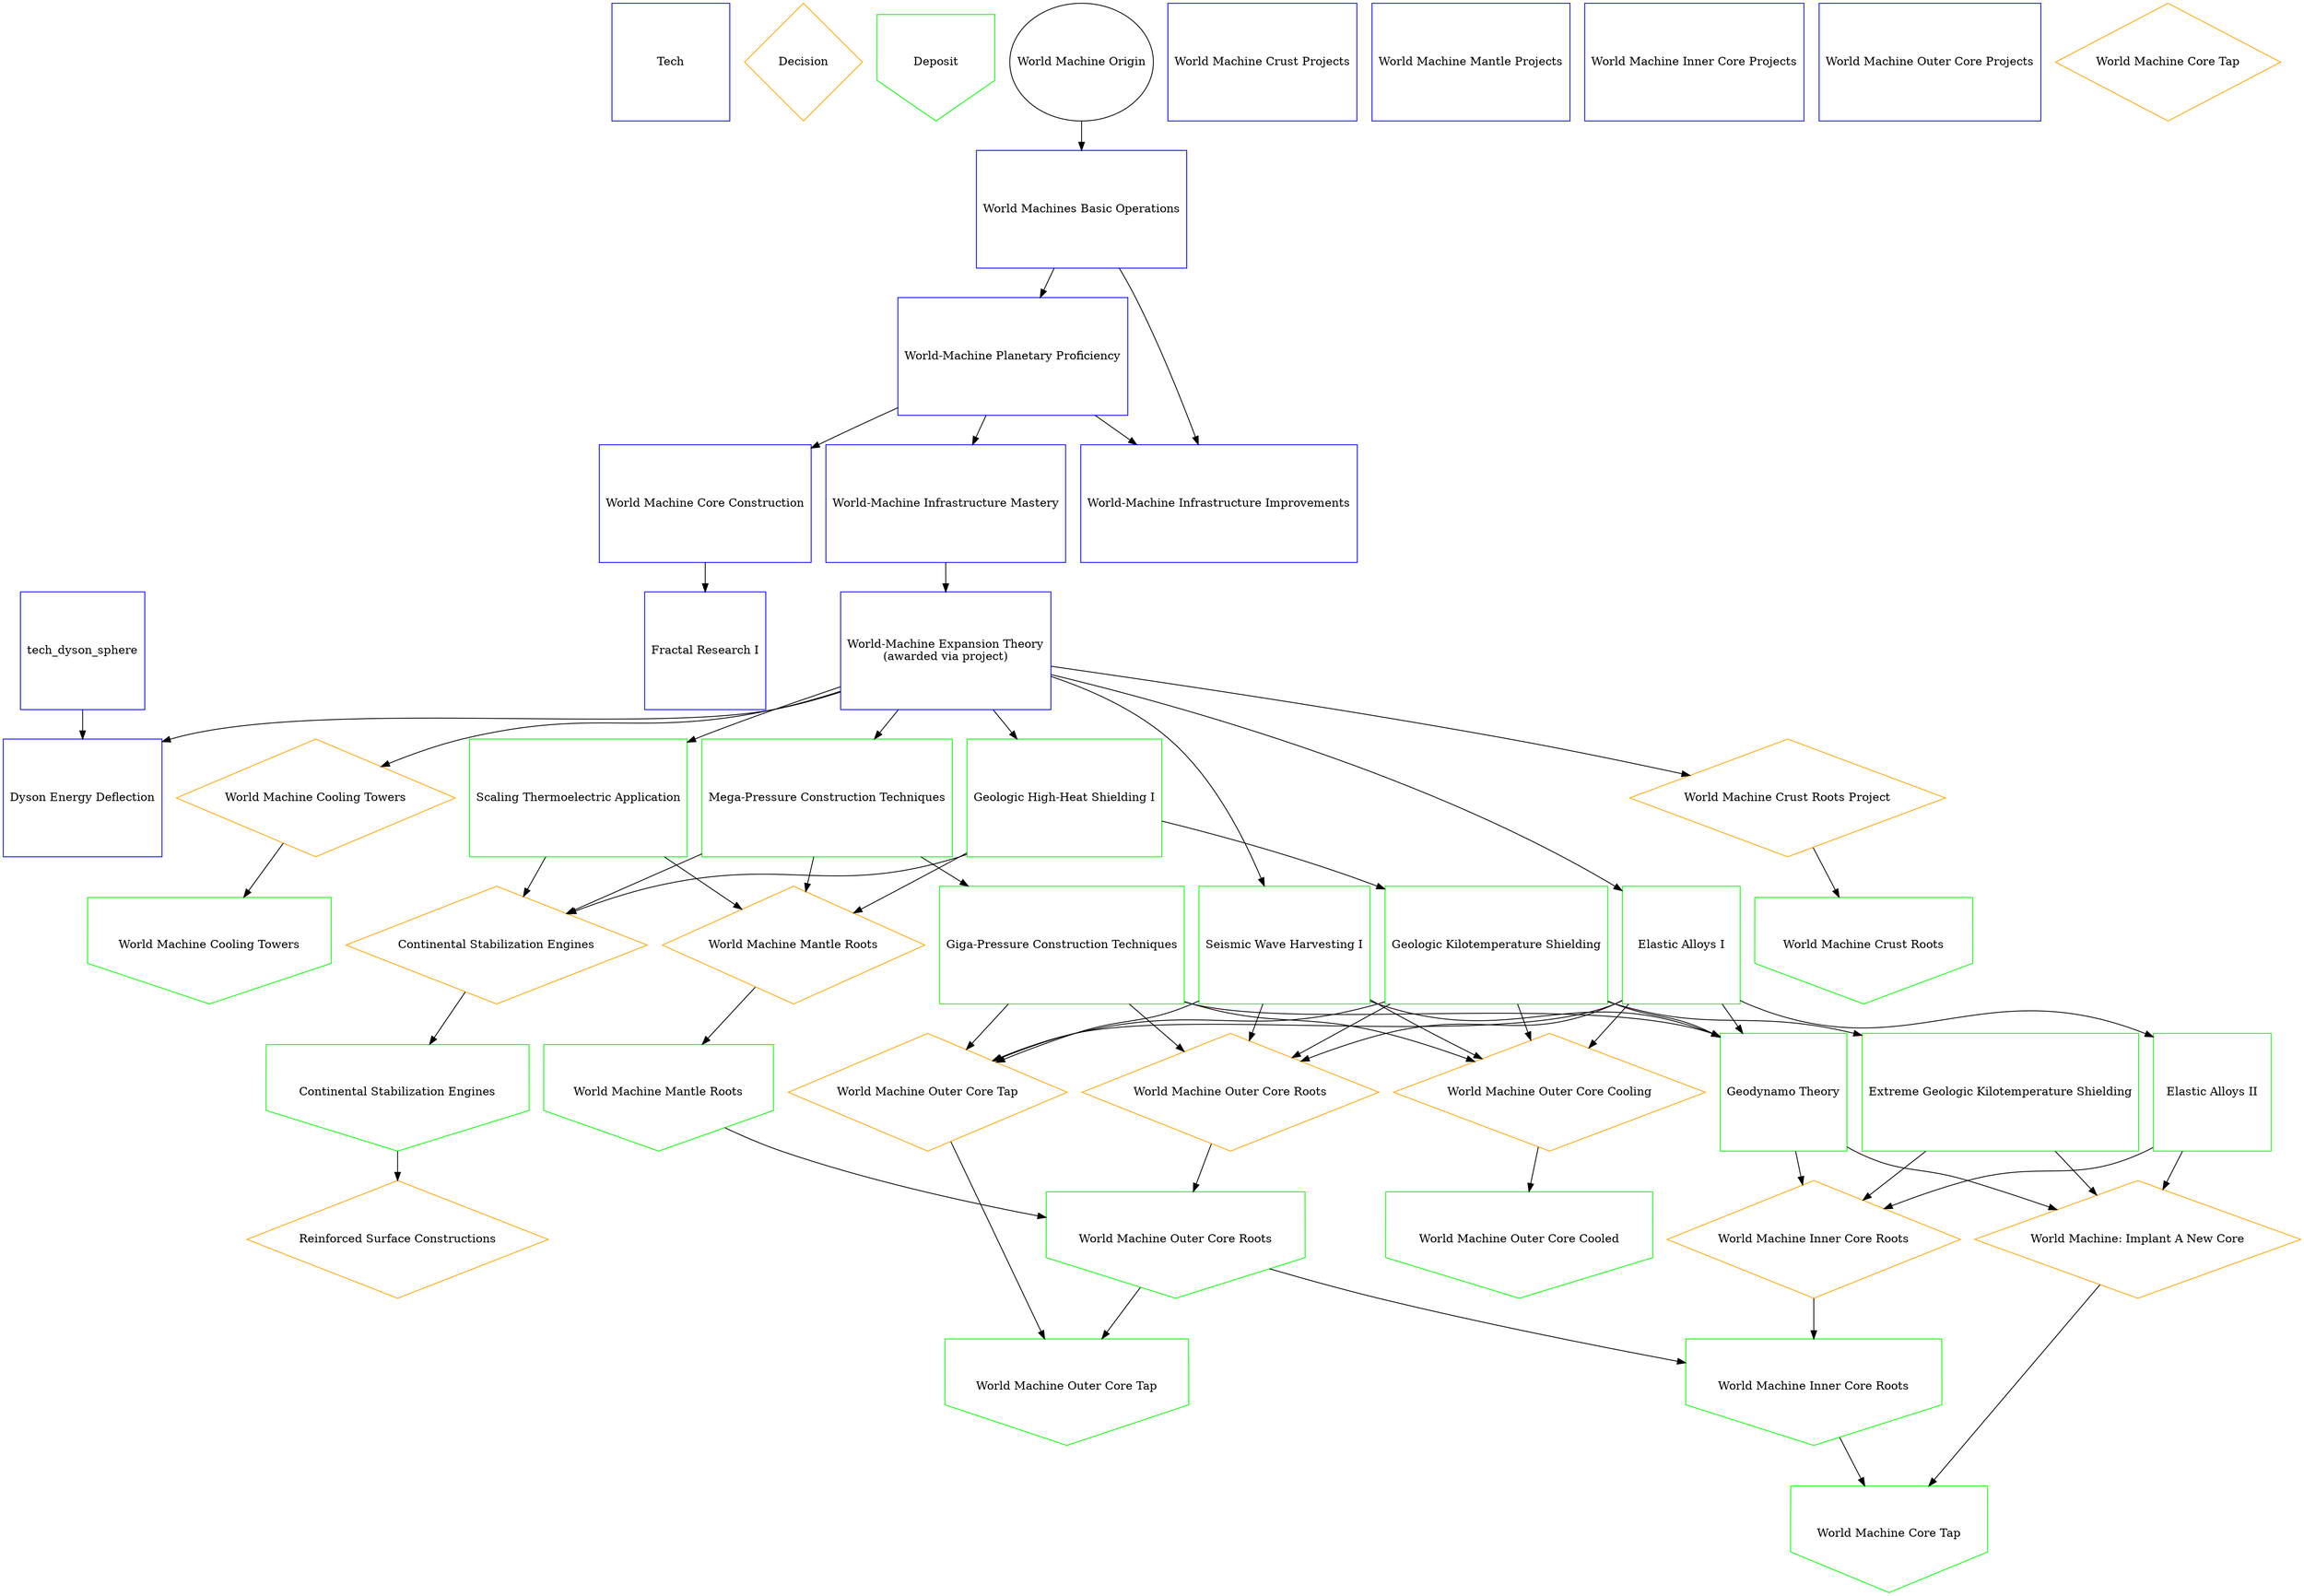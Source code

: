 digraph {
    node [fixedsize=false width=2 height=2];
    "Tech" [shape=rectangle color=blue];
    "Decision" [shape=diamond color=orange];
    "Deposit" [shape=invhouse color=green];

    "World Machine Origin" -> "oxr_mdlc_tech_world_machines_unlocked"
    // "World Machine AP" -> "oxr_mdlc_tech_world_machines_unlocked"
    # WM Tech
    oxr_mdlc_tech_world_machines_unlocked [shape=rectangle color=blue label="World Machines Basic Operations"];
    oxr_mdlc_tech_world_machine_planetary_proficiency [shape=rectangle color=blue label="World-Machine Planetary Proficiency"];
    oxr_mdlc_tech_world_machine_planetary_mastery [shape=rectangle color=blue label="World-Machine Infrastructure Mastery"];
    oxr_mdlc_tech_world_machine_wmc_core [shape=rectangle color=blue label="World Machine Core Construction"];
    oxr_mdlc_tech_fractal_basics [shape=rectangle color=blue label="Fractal Research I"];
    oxr_mdlc_tech_world_machine_district_infrastructure [shape=rectangle color=blue label="World-Machine Infrastructure Improvements"];

    "oxr_mdlc_tech_world_machines_unlocked" -> "oxr_mdlc_tech_world_machine_planetary_proficiency"
    "oxr_mdlc_tech_world_machine_planetary_proficiency" -> "oxr_mdlc_tech_world_machine_planetary_mastery"
    "oxr_mdlc_tech_world_machine_wmc_core" -> "oxr_mdlc_tech_fractal_basics"
    # oxr_mdlc_tech_world_machine_district_infrastructure
    "oxr_mdlc_tech_world_machines_unlocked" -> "oxr_mdlc_tech_world_machine_district_infrastructure"
    "oxr_mdlc_tech_world_machine_planetary_proficiency" -> "oxr_mdlc_tech_world_machine_district_infrastructure"
    oxr_mdlc_tech_world_machine_planetary_proficiency -> oxr_mdlc_tech_world_machine_wmc_core;
    # RIKK upgrade tree (TECH)
    rikk_mdlc_tech_world_machine_crust_upgrade [shape=rectangle color=blue label="World Machine Crust Projects"];
    rikk_mdlc_tech_world_machine_mantle_upgrade [shape=rectangle color=blue label="World Machine Mantle Projects"];
    rikk_mdlc_tech_world_machine_inner_core_upgrade [shape=rectangle color=blue label="World Machine Inner Core Projects"];
    rikk_mdlc_tech_world_machine_outer_core_upgrade [shape=rectangle color=blue label="World Machine Outer Core Projects"];
    tech_dyson_sphere [shape=rectangle color=blue];
    rikk_mdlc_tech_world_machine_dyson [shape=rectangle color=blue label="Dyson Energy Deflection"];
    // "rikk_mdlc_tech_world_machine_crust_upgrade" -> "rikk_mdlc_tech_world_machine_mantle_upgrade"
    // "rikk_mdlc_tech_world_machine_mantle_upgrade" -> "rikk_mdlc_tech_world_machine_outer_core_upgrade"
    // "rikk_mdlc_tech_world_machine_outer_core_upgrade" -> "rikk_mdlc_tech_world_machine_inner_core_upgrade"
    // "tech_dyson_sphere" -> "rikk_mdlc_tech_world_machine_dyson"
    // "rikk_mdlc_tech_world_machine_outer_core_upgrade" -> "rikk_mdlc_tech_world_machine_dyson"
    # RIKK (Decisions)
    node [shape=diamond color=orange];
    rikk_mdlc_decision_world_machine_crust_roots [color=orange label="World Machine Crust Roots Project"];
    rikk_mdlc_decision_world_machine_cooling_towers [label="World Machine Cooling Towers"];
    rikk_mdlc_decision_world_machine_mantle_roots [label="World Machine Mantle Roots"];
    rikk_mdlc_decision_world_machine_mantle_engine [label="Continental Stabilization Engines"];
    rikk_mdlc_decision_world_machine_reinforced_planet [label="Reinforced Surface Constructions"];
    rikk_mdlc_decision_world_machine_outer_core_roots [label="World Machine Outer Core Roots"];
    rikk_mdlc_decision_world_machine_outer_core_tap [label="World Machine Outer Core Tap"];
    rikk_mdlc_decision_world_machine_outer_core_cooling [label="World Machine Outer Core Cooling"];
    rikk_mdlc_decision_world_machine_inner_core_roots [label="World Machine Inner Core Roots"];
    rikk_mdlc_decision_world_machine_core_core [label="World Machine: Implant A New Core"];
    rikk_mdlc_decision_world_machine_inner_core_tap [label="World Machine Core Tap"];
    // "rikk_mdlc_tech_world_machine_crust_upgrade" -> "rikk_mdlc_decision_world_machine_crust_roots"
    // rikk_mdlc_tech_world_machine_crust_upgrade -> rikk_mdlc_decision_world_machine_cooling_towers;
    // rikk_mdlc_tech_world_machine_mantle_upgrade -> rikk_mdlc_decision_world_machine_mantle_roots;
    // rikk_mdlc_tech_world_machine_mantle_upgrade -> rikk_mdlc_decision_world_machine_mantle_engine;
    // rikk_mdlc_tech_world_machine_mantle_upgrade -> rikk_mdlc_decision_world_machine_reinforced_planet;
    // rikk_mdlc_tech_world_machine_outer_core_upgrade -> rikk_mdlc_decision_world_machine_outer_core_roots;
    // rikk_mdlc_tech_world_machine_outer_core_upgrade -> rikk_mdlc_decision_world_machine_outer_core_tap;
    // rikk_mdlc_tech_world_machine_outer_core_upgrade -> rikk_mdlc_decision_world_machine_outer_core_cooling;
    // rikk_mdlc_tech_world_machine_inner_core_upgrade -> rikk_mdlc_decision_world_machine_inner_core_roots;
    // rikk_mdlc_tech_world_machine_inner_core_upgrade -> rikk_mdlc_decision_world_machine_core_core;
    // rikk_mdlc_tech_world_machine_inner_core_upgrade -> rikk_mdlc_decision_world_machine_inner_core_tap;
    # RIKK DEPOSITS
    node [color=green shape=invhouse];
    rikk_mdlc_d_world_machine_crust_roots [label="World Machine Crust Roots"];
    rikk_mdlc_d_world_machine_cooling_towers [label="World Machine Cooling Towers"];
    rikk_mdlc_d_world_machine_mantle_roots [label="World Machine Mantle Roots"];
    rikk_mdlc_d_world_machine_mantle_engine [shape=invhouse label="Continental Stabilization Engines"];
    rikk_mdlc_d_world_machine_outer_core_roots [shape=invhouse label="World Machine Outer Core Roots"];
    rikk_mdlc_d_world_machine_outer_core_tap [shape=invhouse label="World Machine Outer Core Tap"];
    rikk_mdlc_d_world_machine_outer_core_cooled [shape=invhouse label="World Machine Outer Core Cooled"];
    rikk_mdlc_d_world_machine_inner_core_roots [shape=invhouse label="World Machine Inner Core Roots"];
    // rikk_mdlc_d_world_machine_core_core [shape=invhouse label="World Machine Core"];
    rikk_mdlc_d_world_machine_core_tap [shape=invhouse label="World Machine Core Tap"];
    // rikk_mdlc_d_world_machine_core_refuse [shape=invhouse label="World Core Dump"];
    # Decisions to deposits
    rikk_mdlc_decision_world_machine_crust_roots -> rikk_mdlc_d_world_machine_crust_roots;
    rikk_mdlc_decision_world_machine_cooling_towers -> rikk_mdlc_d_world_machine_cooling_towers;
    rikk_mdlc_decision_world_machine_mantle_roots -> rikk_mdlc_d_world_machine_mantle_roots;
    rikk_mdlc_decision_world_machine_mantle_engine -> rikk_mdlc_d_world_machine_mantle_engine;
    rikk_mdlc_d_world_machine_mantle_engine -> rikk_mdlc_decision_world_machine_reinforced_planet;
    rikk_mdlc_decision_world_machine_outer_core_roots -> rikk_mdlc_d_world_machine_outer_core_roots;
    rikk_mdlc_decision_world_machine_outer_core_tap -> rikk_mdlc_d_world_machine_outer_core_tap;
    rikk_mdlc_decision_world_machine_outer_core_cooling -> rikk_mdlc_d_world_machine_outer_core_cooled;
    rikk_mdlc_decision_world_machine_inner_core_roots -> rikk_mdlc_d_world_machine_inner_core_roots;
    rikk_mdlc_decision_world_machine_core_core -> rikk_mdlc_d_world_machine_core_tap;

    # Deposit to deposit
    rikk_mdlc_d_world_machine_mantle_roots -> rikk_mdlc_d_world_machine_outer_core_roots;
    rikk_mdlc_d_world_machine_outer_core_roots -> rikk_mdlc_d_world_machine_outer_core_tap;
    rikk_mdlc_d_world_machine_outer_core_roots -> rikk_mdlc_d_world_machine_inner_core_roots;
    rikk_mdlc_d_world_machine_inner_core_roots -> rikk_mdlc_d_world_machine_core_tap;


    # Alt WM Upgrade tree
    oxr_mdlc_tech_geologic_world_expansion_theory [shape=rectangle color=blue label="World-Machine Expansion Theory\n(awarded via project)"];
    oxr_mdlc_tech_geologic_heat_shielding_1 [shape=rectangle label="Geologic High-Heat Shielding I"];
    oxr_mdlc_tech_geologic_heat_shielding_2 [shape=rectangle label="Geologic Kilotemperature Shielding"];
    oxr_mdlc_tech_geologic_heat_shielding_3 [shape=rectangle label="Extreme Geologic Kilotemperature Shielding"];
    oxr_mdlc_tech_geologic_scaling_thermoelectrics [shape=rectangle label="Scaling Thermoelectric Application"];
    oxr_mdlc_tech_geologic_pressurized_construction_1 [shape=rectangle label="Mega-Pressure Construction Techniques"];
    oxr_mdlc_tech_geologic_pressurized_construction_2 [shape=rectangle label="Giga-Pressure Construction Techniques"];
    oxr_mdlc_tech_geologic_elastic_materials_1 [shape=rectangle label="Elastic Alloys I"];
    oxr_mdlc_tech_geologic_elastic_materials_2 [shape=rectangle label="Elastic Alloys II"];
    oxr_mdlc_tech_geologic_seismic_wave_harvesting_1 [shape=rectangle label="Seismic Wave Harvesting I"];
    oxr_mdlc_tech_geologic_geodynamo_theory [shape=rectangle label="Geodynamo Theory"];
    #connections
    oxr_mdlc_tech_world_machine_planetary_mastery -> oxr_mdlc_tech_geologic_world_expansion_theory;


    oxr_mdlc_tech_geologic_world_expansion_theory -> oxr_mdlc_tech_geologic_heat_shielding_1;
    oxr_mdlc_tech_geologic_world_expansion_theory -> oxr_mdlc_tech_geologic_scaling_thermoelectrics;
    oxr_mdlc_tech_geologic_world_expansion_theory -> oxr_mdlc_tech_geologic_pressurized_construction_1;
    oxr_mdlc_tech_geologic_world_expansion_theory -> oxr_mdlc_tech_geologic_elastic_materials_1;
    oxr_mdlc_tech_geologic_world_expansion_theory -> oxr_mdlc_tech_geologic_seismic_wave_harvesting_1;
    oxr_mdlc_tech_geologic_heat_shielding_1 -> oxr_mdlc_tech_geologic_heat_shielding_2;
    oxr_mdlc_tech_geologic_heat_shielding_2 -> oxr_mdlc_tech_geologic_heat_shielding_3;
    oxr_mdlc_tech_geologic_pressurized_construction_1 -> oxr_mdlc_tech_geologic_pressurized_construction_2;
    oxr_mdlc_tech_geologic_elastic_materials_1 -> oxr_mdlc_tech_geologic_elastic_materials_2;
    oxr_mdlc_tech_geologic_heat_shielding_2 -> oxr_mdlc_tech_geologic_geodynamo_theory;
    oxr_mdlc_tech_geologic_pressurized_construction_2 -> oxr_mdlc_tech_geologic_geodynamo_theory;
    oxr_mdlc_tech_geologic_elastic_materials_1 -> oxr_mdlc_tech_geologic_geodynamo_theory;
    oxr_mdlc_tech_geologic_seismic_wave_harvesting_1 -> oxr_mdlc_tech_geologic_geodynamo_theory;

    # OXR to RIKK
    // oxr_mdlc_tech_world_machine_wmc_core -> rikk_mdlc_tech_world_machine_crust_upgrade;
    oxr_mdlc_tech_geologic_world_expansion_theory -> rikk_mdlc_decision_world_machine_crust_roots;
    oxr_mdlc_tech_geologic_world_expansion_theory -> rikk_mdlc_decision_world_machine_cooling_towers;
    oxr_mdlc_tech_geologic_world_expansion_theory -> rikk_mdlc_tech_world_machine_dyson;
    tech_dyson_sphere -> rikk_mdlc_tech_world_machine_dyson;
    # mantle
    oxr_mdlc_tech_geologic_heat_shielding_1 -> rikk_mdlc_decision_world_machine_mantle_roots;
    oxr_mdlc_tech_geologic_scaling_thermoelectrics -> rikk_mdlc_decision_world_machine_mantle_roots;
    oxr_mdlc_tech_geologic_pressurized_construction_1 -> rikk_mdlc_decision_world_machine_mantle_roots;
    oxr_mdlc_tech_geologic_heat_shielding_1 -> rikk_mdlc_decision_world_machine_mantle_engine;
    oxr_mdlc_tech_geologic_scaling_thermoelectrics -> rikk_mdlc_decision_world_machine_mantle_engine;
    oxr_mdlc_tech_geologic_pressurized_construction_1 -> rikk_mdlc_decision_world_machine_mantle_engine;
    # outer core
    oxr_mdlc_tech_geologic_elastic_materials_1 -> rikk_mdlc_decision_world_machine_outer_core_roots;
    oxr_mdlc_tech_geologic_heat_shielding_2 -> rikk_mdlc_decision_world_machine_outer_core_roots;
    oxr_mdlc_tech_geologic_pressurized_construction_2 -> rikk_mdlc_decision_world_machine_outer_core_roots;
    oxr_mdlc_tech_geologic_seismic_wave_harvesting_1 -> rikk_mdlc_decision_world_machine_outer_core_roots;

    oxr_mdlc_tech_geologic_elastic_materials_1 -> rikk_mdlc_decision_world_machine_outer_core_tap;
    oxr_mdlc_tech_geologic_heat_shielding_2 -> rikk_mdlc_decision_world_machine_outer_core_tap;
    oxr_mdlc_tech_geologic_pressurized_construction_2 -> rikk_mdlc_decision_world_machine_outer_core_tap;
    oxr_mdlc_tech_geologic_seismic_wave_harvesting_1 -> rikk_mdlc_decision_world_machine_outer_core_tap;


    oxr_mdlc_tech_geologic_elastic_materials_1 -> rikk_mdlc_decision_world_machine_outer_core_cooling;
    oxr_mdlc_tech_geologic_heat_shielding_2 -> rikk_mdlc_decision_world_machine_outer_core_cooling;
    oxr_mdlc_tech_geologic_pressurized_construction_2 -> rikk_mdlc_decision_world_machine_outer_core_cooling;
    oxr_mdlc_tech_geologic_seismic_wave_harvesting_1 -> rikk_mdlc_decision_world_machine_outer_core_cooling;


    # inner core
    oxr_mdlc_tech_geologic_heat_shielding_3 -> rikk_mdlc_decision_world_machine_inner_core_roots;
    oxr_mdlc_tech_geologic_elastic_materials_2 -> rikk_mdlc_decision_world_machine_inner_core_roots;
    oxr_mdlc_tech_geologic_geodynamo_theory -> rikk_mdlc_decision_world_machine_inner_core_roots;

    oxr_mdlc_tech_geologic_heat_shielding_3 -> rikk_mdlc_decision_world_machine_core_core;
    oxr_mdlc_tech_geologic_elastic_materials_2 -> rikk_mdlc_decision_world_machine_core_core;
    oxr_mdlc_tech_geologic_geodynamo_theory -> rikk_mdlc_decision_world_machine_core_core;


}